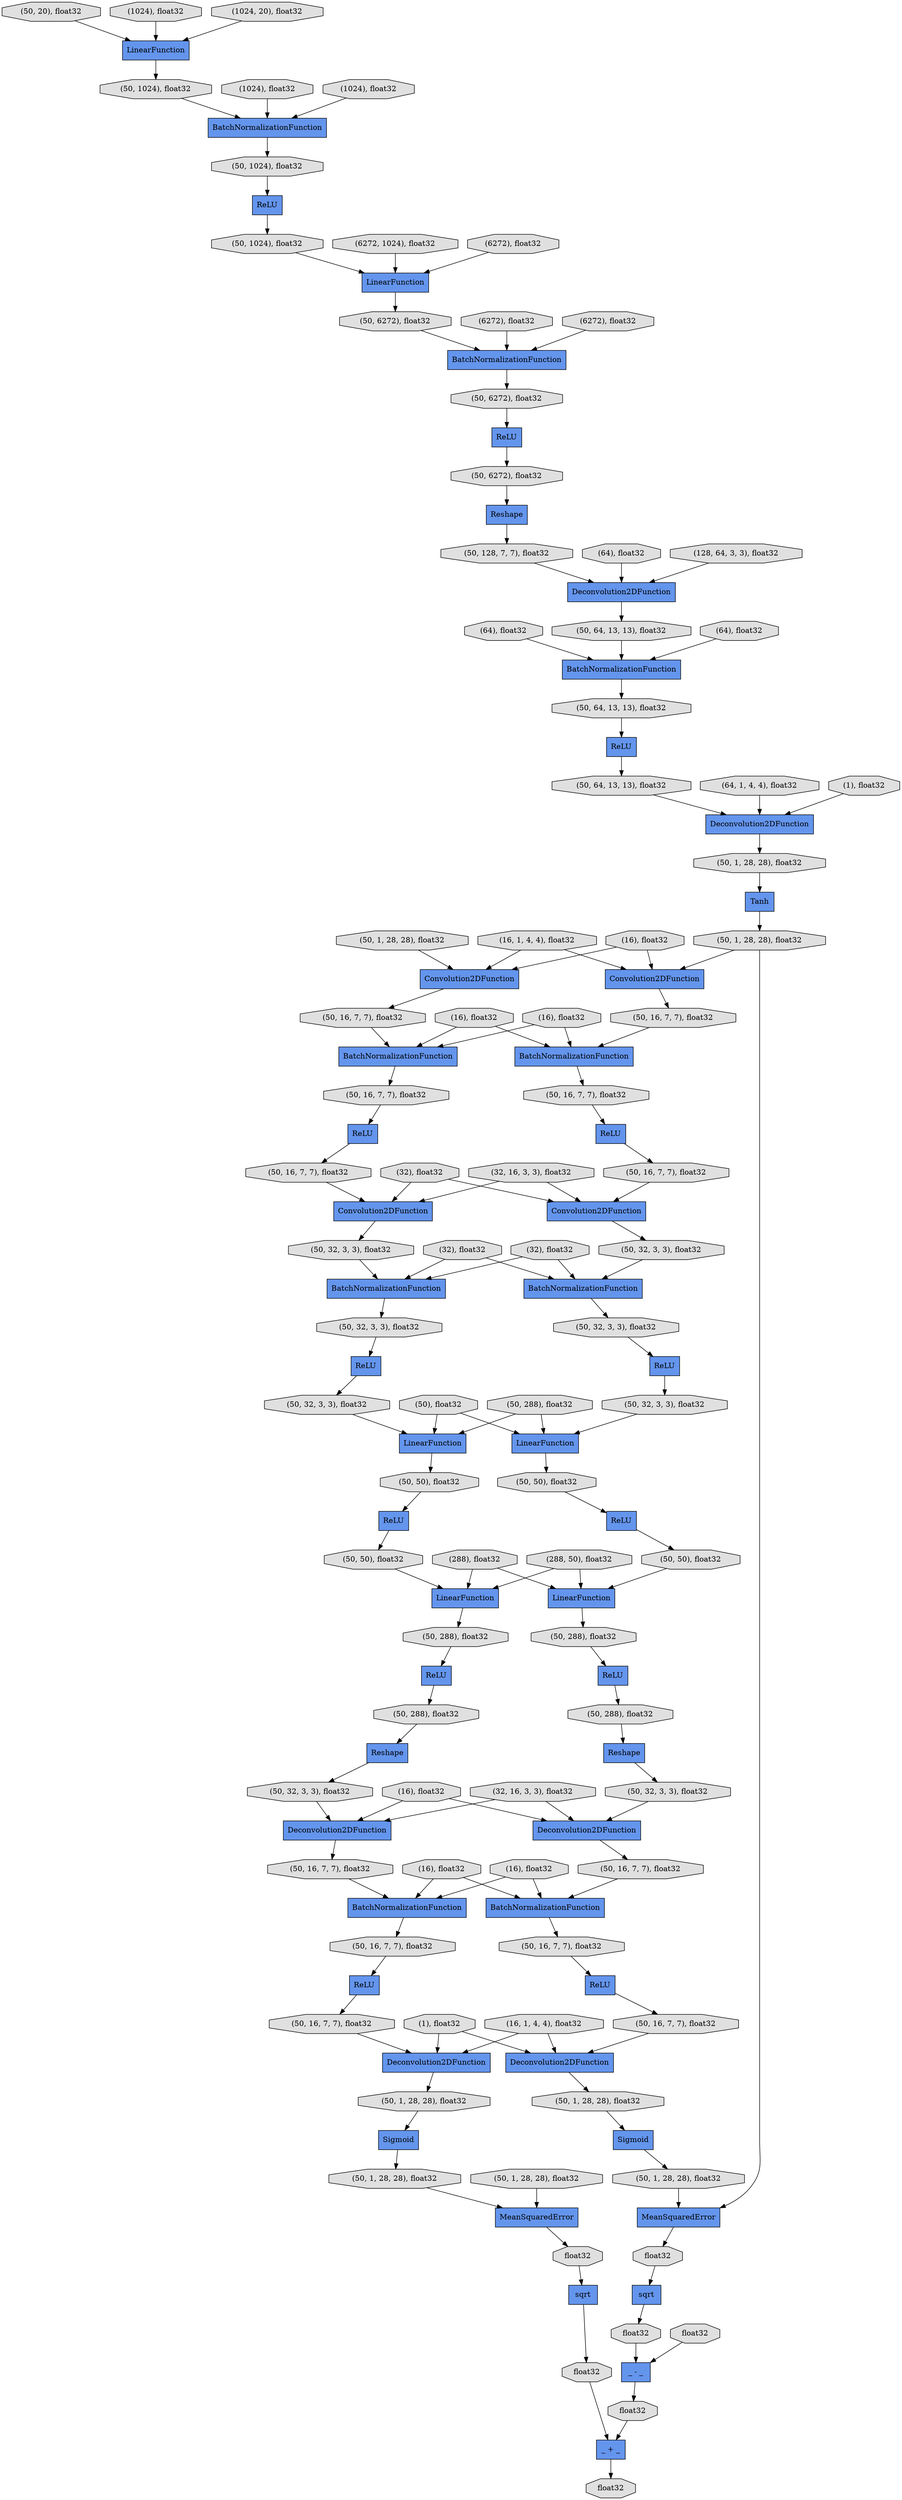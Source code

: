 digraph graphname{rankdir=TB;4434133064 [shape="record",style="filled",label="LinearFunction",fillcolor="#6495ED"];4434133176 [shape="octagon",style="filled",label="(50, 20), float32",fillcolor="#E0E0E0"];4434133232 [shape="octagon",style="filled",label="(50, 1024), float32",fillcolor="#E0E0E0"];4434133288 [shape="record",style="filled",label="BatchNormalizationFunction",fillcolor="#6495ED"];4434133344 [shape="octagon",style="filled",label="(50, 1024), float32",fillcolor="#E0E0E0"];4434133400 [shape="octagon",style="filled",label="(50, 6272), float32",fillcolor="#E0E0E0"];4434133456 [shape="octagon",style="filled",label="(50, 1024), float32",fillcolor="#E0E0E0"];4434133512 [shape="record",style="filled",label="ReLU",fillcolor="#6495ED"];4441424392 [shape="octagon",style="filled",label="(1024), float32",fillcolor="#E0E0E0"];4434133568 [shape="octagon",style="filled",label="(50, 6272), float32",fillcolor="#E0E0E0"];4434133624 [shape="octagon",style="filled",label="(50, 1, 28, 28), float32",fillcolor="#E0E0E0"];4434133680 [shape="record",style="filled",label="LinearFunction",fillcolor="#6495ED"];4441424560 [shape="octagon",style="filled",label="(1024, 20), float32",fillcolor="#E0E0E0"];4434133736 [shape="record",style="filled",label="BatchNormalizationFunction",fillcolor="#6495ED"];4441424616 [shape="octagon",style="filled",label="(1024), float32",fillcolor="#E0E0E0"];4434133848 [shape="octagon",style="filled",label="(50, 6272), float32",fillcolor="#E0E0E0"];4441424728 [shape="octagon",style="filled",label="(1024), float32",fillcolor="#E0E0E0"];4434133904 [shape="record",style="filled",label="Reshape",fillcolor="#6495ED"];4434133960 [shape="record",style="filled",label="ReLU",fillcolor="#6495ED"];4441424840 [shape="octagon",style="filled",label="(6272, 1024), float32",fillcolor="#E0E0E0"];4434134016 [shape="octagon",style="filled",label="(50, 128, 7, 7), float32",fillcolor="#E0E0E0"];4434134072 [shape="record",style="filled",label="Deconvolution2DFunction",fillcolor="#6495ED"];4441424952 [shape="octagon",style="filled",label="(6272), float32",fillcolor="#E0E0E0"];4434134128 [shape="record",style="filled",label="BatchNormalizationFunction",fillcolor="#6495ED"];4441425008 [shape="octagon",style="filled",label="(6272), float32",fillcolor="#E0E0E0"];4434134184 [shape="octagon",style="filled",label="(50, 1, 28, 28), float32",fillcolor="#E0E0E0"];4441425120 [shape="octagon",style="filled",label="(6272), float32",fillcolor="#E0E0E0"];4434134296 [shape="record",style="filled",label="ReLU",fillcolor="#6495ED"];4434134352 [shape="octagon",style="filled",label="(50, 64, 13, 13), float32",fillcolor="#E0E0E0"];4441425232 [shape="octagon",style="filled",label="(64), float32",fillcolor="#E0E0E0"];4434134464 [shape="record",style="filled",label="Tanh",fillcolor="#6495ED"];4441425344 [shape="octagon",style="filled",label="(64), float32",fillcolor="#E0E0E0"];4434134520 [shape="octagon",style="filled",label="(50, 64, 13, 13), float32",fillcolor="#E0E0E0"];4441425400 [shape="octagon",style="filled",label="(64, 1, 4, 4), float32",fillcolor="#E0E0E0"];4434134576 [shape="octagon",style="filled",label="(50, 64, 13, 13), float32",fillcolor="#E0E0E0"];4441425456 [shape="octagon",style="filled",label="(64), float32",fillcolor="#E0E0E0"];4441425568 [shape="octagon",style="filled",label="(1), float32",fillcolor="#E0E0E0"];4434134856 [shape="record",style="filled",label="Convolution2DFunction",fillcolor="#6495ED"];4434134912 [shape="record",style="filled",label="Deconvolution2DFunction",fillcolor="#6495ED"];4441425792 [shape="octagon",style="filled",label="(16, 1, 4, 4), float32",fillcolor="#E0E0E0"];4441425904 [shape="octagon",style="filled",label="(16), float32",fillcolor="#E0E0E0"];4441425960 [shape="octagon",style="filled",label="(16), float32",fillcolor="#E0E0E0"];4434135080 [shape="octagon",style="filled",label="(50, 16, 7, 7), float32",fillcolor="#E0E0E0"];4441426072 [shape="octagon",style="filled",label="(16), float32",fillcolor="#E0E0E0"];4441426184 [shape="octagon",style="filled",label="(32, 16, 3, 3), float32",fillcolor="#E0E0E0"];4434135360 [shape="record",style="filled",label="Convolution2DFunction",fillcolor="#6495ED"];4441426296 [shape="octagon",style="filled",label="(32), float32",fillcolor="#E0E0E0"];4322339192 [shape="octagon",style="filled",label="(128, 64, 3, 3), float32",fillcolor="#E0E0E0"];4434135416 [shape="octagon",style="filled",label="(50, 1, 28, 28), float32",fillcolor="#E0E0E0"];4441426352 [shape="octagon",style="filled",label="(32), float32",fillcolor="#E0E0E0"];4434135472 [shape="octagon",style="filled",label="(50, 16, 7, 7), float32",fillcolor="#E0E0E0"];4434135528 [shape="record",style="filled",label="BatchNormalizationFunction",fillcolor="#6495ED"];4441426464 [shape="octagon",style="filled",label="(32), float32",fillcolor="#E0E0E0"];4434135584 [shape="octagon",style="filled",label="(50, 32, 3, 3), float32",fillcolor="#E0E0E0"];4434135640 [shape="record",style="filled",label="ReLU",fillcolor="#6495ED"];4441426576 [shape="octagon",style="filled",label="(50, 288), float32",fillcolor="#E0E0E0"];4434135696 [shape="octagon",style="filled",label="(50, 16, 7, 7), float32",fillcolor="#E0E0E0"];4441426688 [shape="octagon",style="filled",label="(50), float32",fillcolor="#E0E0E0"];4434135808 [shape="octagon",style="filled",label="(50, 32, 3, 3), float32",fillcolor="#E0E0E0"];4441426800 [shape="octagon",style="filled",label="(288, 50), float32",fillcolor="#E0E0E0"];4434135920 [shape="octagon",style="filled",label="(50, 50), float32",fillcolor="#E0E0E0"];4434135976 [shape="record",style="filled",label="LinearFunction",fillcolor="#6495ED"];4441426912 [shape="octagon",style="filled",label="(288), float32",fillcolor="#E0E0E0"];4441426968 [shape="octagon",style="filled",label="(32, 16, 3, 3), float32",fillcolor="#E0E0E0"];4434136088 [shape="record",style="filled",label="BatchNormalizationFunction",fillcolor="#6495ED"];4441427024 [shape="octagon",style="filled",label="(16), float32",fillcolor="#E0E0E0"];4441427136 [shape="octagon",style="filled",label="(16), float32",fillcolor="#E0E0E0"];4441427192 [shape="octagon",style="filled",label="(16, 1, 4, 4), float32",fillcolor="#E0E0E0"];4434136312 [shape="record",style="filled",label="ReLU",fillcolor="#6495ED"];4441427248 [shape="octagon",style="filled",label="(16), float32",fillcolor="#E0E0E0"];4434136368 [shape="record",style="filled",label="ReLU",fillcolor="#6495ED"];4434136424 [shape="octagon",style="filled",label="(50, 50), float32",fillcolor="#E0E0E0"];4441427360 [shape="octagon",style="filled",label="(1), float32",fillcolor="#E0E0E0"];4434136480 [shape="octagon",style="filled",label="(50, 32, 3, 3), float32",fillcolor="#E0E0E0"];4434136592 [shape="octagon",style="filled",label="(50, 288), float32",fillcolor="#E0E0E0"];4441427528 [shape="octagon",style="filled",label="float32",fillcolor="#E0E0E0"];4434136704 [shape="octagon",style="filled",label="(50, 32, 3, 3), float32",fillcolor="#E0E0E0"];4434136760 [shape="record",style="filled",label="LinearFunction",fillcolor="#6495ED"];4434136816 [shape="record",style="filled",label="ReLU",fillcolor="#6495ED"];4434136872 [shape="record",style="filled",label="BatchNormalizationFunction",fillcolor="#6495ED"];4434136928 [shape="record",style="filled",label="Reshape",fillcolor="#6495ED"];4434136984 [shape="octagon",style="filled",label="(50, 288), float32",fillcolor="#E0E0E0"];4434137040 [shape="record",style="filled",label="Deconvolution2DFunction",fillcolor="#6495ED"];4434202696 [shape="record",style="filled",label="ReLU",fillcolor="#6495ED"];4434202752 [shape="octagon",style="filled",label="(50, 16, 7, 7), float32",fillcolor="#E0E0E0"];4434202808 [shape="octagon",style="filled",label="(50, 1, 28, 28), float32",fillcolor="#E0E0E0"];4434202864 [shape="octagon",style="filled",label="(50, 1, 28, 28), float32",fillcolor="#E0E0E0"];4434203032 [shape="record",style="filled",label="BatchNormalizationFunction",fillcolor="#6495ED"];4434203088 [shape="octagon",style="filled",label="(50, 16, 7, 7), float32",fillcolor="#E0E0E0"];4434203144 [shape="octagon",style="filled",label="(50, 16, 7, 7), float32",fillcolor="#E0E0E0"];4434203200 [shape="record",style="filled",label="Sigmoid",fillcolor="#6495ED"];4434203256 [shape="octagon",style="filled",label="(50, 16, 7, 7), float32",fillcolor="#E0E0E0"];4434203312 [shape="record",style="filled",label="Deconvolution2DFunction",fillcolor="#6495ED"];4434203480 [shape="octagon",style="filled",label="(50, 16, 7, 7), float32",fillcolor="#E0E0E0"];4434203592 [shape="record",style="filled",label="Convolution2DFunction",fillcolor="#6495ED"];4434203648 [shape="octagon",style="filled",label="(50, 16, 7, 7), float32",fillcolor="#E0E0E0"];4434203928 [shape="octagon",style="filled",label="(50, 32, 3, 3), float32",fillcolor="#E0E0E0"];4434203984 [shape="record",style="filled",label="ReLU",fillcolor="#6495ED"];4434204152 [shape="record",style="filled",label="BatchNormalizationFunction",fillcolor="#6495ED"];4434204208 [shape="octagon",style="filled",label="(50, 50), float32",fillcolor="#E0E0E0"];4434204264 [shape="record",style="filled",label="Convolution2DFunction",fillcolor="#6495ED"];4434204432 [shape="record",style="filled",label="LinearFunction",fillcolor="#6495ED"];4434204488 [shape="octagon",style="filled",label="(50, 32, 3, 3), float32",fillcolor="#E0E0E0"];4434204600 [shape="record",style="filled",label="ReLU",fillcolor="#6495ED"];4434204656 [shape="record",style="filled",label="ReLU",fillcolor="#6495ED"];4434204712 [shape="octagon",style="filled",label="(50, 50), float32",fillcolor="#E0E0E0"];4434204768 [shape="octagon",style="filled",label="(50, 32, 3, 3), float32",fillcolor="#E0E0E0"];4434204880 [shape="octagon",style="filled",label="(50, 288), float32",fillcolor="#E0E0E0"];4434204992 [shape="octagon",style="filled",label="(50, 32, 3, 3), float32",fillcolor="#E0E0E0"];4434205048 [shape="record",style="filled",label="LinearFunction",fillcolor="#6495ED"];4434205104 [shape="record",style="filled",label="ReLU",fillcolor="#6495ED"];4434205160 [shape="octagon",style="filled",label="(50, 1, 28, 28), float32",fillcolor="#E0E0E0"];4434205216 [shape="record",style="filled",label="Reshape",fillcolor="#6495ED"];4434205272 [shape="octagon",style="filled",label="(50, 288), float32",fillcolor="#E0E0E0"];4434205328 [shape="record",style="filled",label="Deconvolution2DFunction",fillcolor="#6495ED"];4434205440 [shape="octagon",style="filled",label="(50, 16, 7, 7), float32",fillcolor="#E0E0E0"];4434205496 [shape="octagon",style="filled",label="(50, 16, 7, 7), float32",fillcolor="#E0E0E0"];4434205552 [shape="octagon",style="filled",label="(50, 16, 7, 7), float32",fillcolor="#E0E0E0"];4434205608 [shape="octagon",style="filled",label="(50, 1, 28, 28), float32",fillcolor="#E0E0E0"];4434222104 [shape="octagon",style="filled",label="float32",fillcolor="#E0E0E0"];4434205720 [shape="record",style="filled",label="sqrt",fillcolor="#6495ED"];4434205776 [shape="record",style="filled",label="ReLU",fillcolor="#6495ED"];4434222160 [shape="octagon",style="filled",label="(50, 1, 28, 28), float32",fillcolor="#E0E0E0"];4434222216 [shape="record",style="filled",label="_ - _",fillcolor="#6495ED"];4434205832 [shape="record",style="filled",label="BatchNormalizationFunction",fillcolor="#6495ED"];4434205888 [shape="record",style="filled",label="Sigmoid",fillcolor="#6495ED"];4434222272 [shape="record",style="filled",label="MeanSquaredError",fillcolor="#6495ED"];4434205944 [shape="octagon",style="filled",label="float32",fillcolor="#E0E0E0"];4434222328 [shape="record",style="filled",label="sqrt",fillcolor="#6495ED"];4434206000 [shape="record",style="filled",label="Deconvolution2DFunction",fillcolor="#6495ED"];4434222384 [shape="octagon",style="filled",label="float32",fillcolor="#E0E0E0"];4434222496 [shape="octagon",style="filled",label="float32",fillcolor="#E0E0E0"];4434206168 [shape="octagon",style="filled",label="float32",fillcolor="#E0E0E0"];4434222664 [shape="octagon",style="filled",label="float32",fillcolor="#E0E0E0"];4434206280 [shape="record",style="filled",label="MeanSquaredError",fillcolor="#6495ED"];4434222776 [shape="record",style="filled",label="_ + _",fillcolor="#6495ED"];4434136816 -> 4434136984;4434133736 -> 4434133400;4434135528 -> 4434135696;4441426800 -> 4434205048;4434222328 -> 4434222104;4434204432 -> 4434204712;4441427192 -> 4434206000;4441426352 -> 4434204152;4441426296 -> 4434204264;4441425792 -> 4434134856;4441426184 -> 4434204264;4434204208 -> 4434205048;4434136760 -> 4434136592;4434134520 -> 4434134912;4441425400 -> 4434134912;4434205160 -> 4434206280;4434133400 -> 4434133960;4434136088 -> 4434135584;4441427248 -> 4434136872;4434133680 -> 4434133568;4434203144 -> 4434136872;4434204152 -> 4434203928;4441426296 -> 4434135360;4441425120 -> 4434133736;4434135584 -> 4434136312;4441425344 -> 4434134128;4434134912 -> 4434134184;4434203256 -> 4434203984;4434202808 -> 4434203200;4434204712 -> 4434204656;4434135920 -> 4434136760;4434206000 -> 4434205608;4441426800 -> 4434136760;4434133064 -> 4434133232;4434205216 -> 4434204992;4441426072 -> 4434135528;4434135696 -> 4434135640;4434136984 -> 4434136928;4434133344 -> 4434133512;4434206280 -> 4434206168;4441426576 -> 4434135976;4434133568 -> 4434133736;4434137040 -> 4434203144;4434136424 -> 4434136368;4434135640 -> 4434135472;4441427024 -> 4434137040;4434136312 -> 4434136480;4434222216 -> 4434222664;4441426464 -> 4434204152;4434222160 -> 4434222272;4434203088 -> 4434203312;4434203592 -> 4434203480;4434204264 -> 4434204488;4434133960 -> 4434133848;4434133456 -> 4434133680;4441425904 -> 4434134856;4434134576 -> 4434134128;4441425456 -> 4434134128;4434203928 -> 4434204600;4434205552 -> 4434206000;4434133176 -> 4434133064;4434203984 -> 4434203648;4441425792 -> 4434203592;4434135976 -> 4434136424;4434134296 -> 4434134520;4434136592 -> 4434136816;4434135808 -> 4434136088;4434204992 -> 4434205328;4434133512 -> 4434133456;4434205496 -> 4434205832;4434202864 -> 4434222272;4434222272 -> 4434222384;4441425232 -> 4434134072;4434133624 -> 4434206280;4441426912 -> 4434136760;4434222776 -> 4434222496;4441426464 -> 4434136088;4441426968 -> 4434205328;4441426576 -> 4434204432;4434136928 -> 4434136704;4441426968 -> 4434137040;4434205328 -> 4434205496;4434205048 -> 4434204880;4441427360 -> 4434206000;4441427136 -> 4434205832;4434203480 -> 4434203032;4441426352 -> 4434136088;4434133288 -> 4434133344;4434134072 -> 4434134576;4434133904 -> 4434134016;4434205104 -> 4434205272;4434134016 -> 4434134072;4434205832 -> 4434205440;4434205608 -> 4434205888;4441426072 -> 4434203032;4434135360 -> 4434135808;4441426688 -> 4434204432;4441427024 -> 4434205328;4434135472 -> 4434135360;4434203312 -> 4434202808;4441427528 -> 4434222216;4434135080 -> 4434135528;4441425960 -> 4434135528;4441424952 -> 4434133680;4441427360 -> 4434203312;4434136704 -> 4434137040;4434205440 -> 4434205776;4441424616 -> 4434133288;4441426912 -> 4434205048;4434203648 -> 4434204264;4441427192 -> 4434203312;4441425568 -> 4434134912;4322339192 -> 4434134072;4441424392 -> 4434133064;4434136368 -> 4434135920;4434134184 -> 4434134464;4434202696 -> 4434203088;4434133848 -> 4434133904;4434204488 -> 4434204152;4434204600 -> 4434204768;4434136872 -> 4434202752;4434222104 -> 4434222776;4441424728 -> 4434133288;4434202752 -> 4434202696;4441427248 -> 4434205832;4434134128 -> 4434134352;4434203200 -> 4434202864;4434205720 -> 4434205944;4434222384 -> 4434222328;4434205944 -> 4434222216;4441426688 -> 4434135976;4434204656 -> 4434204208;4434222664 -> 4434222776;4441424840 -> 4434133680;4434203032 -> 4434203256;4434135416 -> 4434134856;4434205888 -> 4434205160;4434133232 -> 4434133288;4434204768 -> 4434204432;4434205776 -> 4434205552;4434205272 -> 4434205216;4434134856 -> 4434135080;4441425904 -> 4434203592;4441425008 -> 4434133736;4441424560 -> 4434133064;4434136480 -> 4434135976;4434204880 -> 4434205104;4434206168 -> 4434205720;4441427136 -> 4434136872;4441425960 -> 4434203032;4441426184 -> 4434135360;4434133624 -> 4434203592;4434134352 -> 4434134296;4434134464 -> 4434133624;}